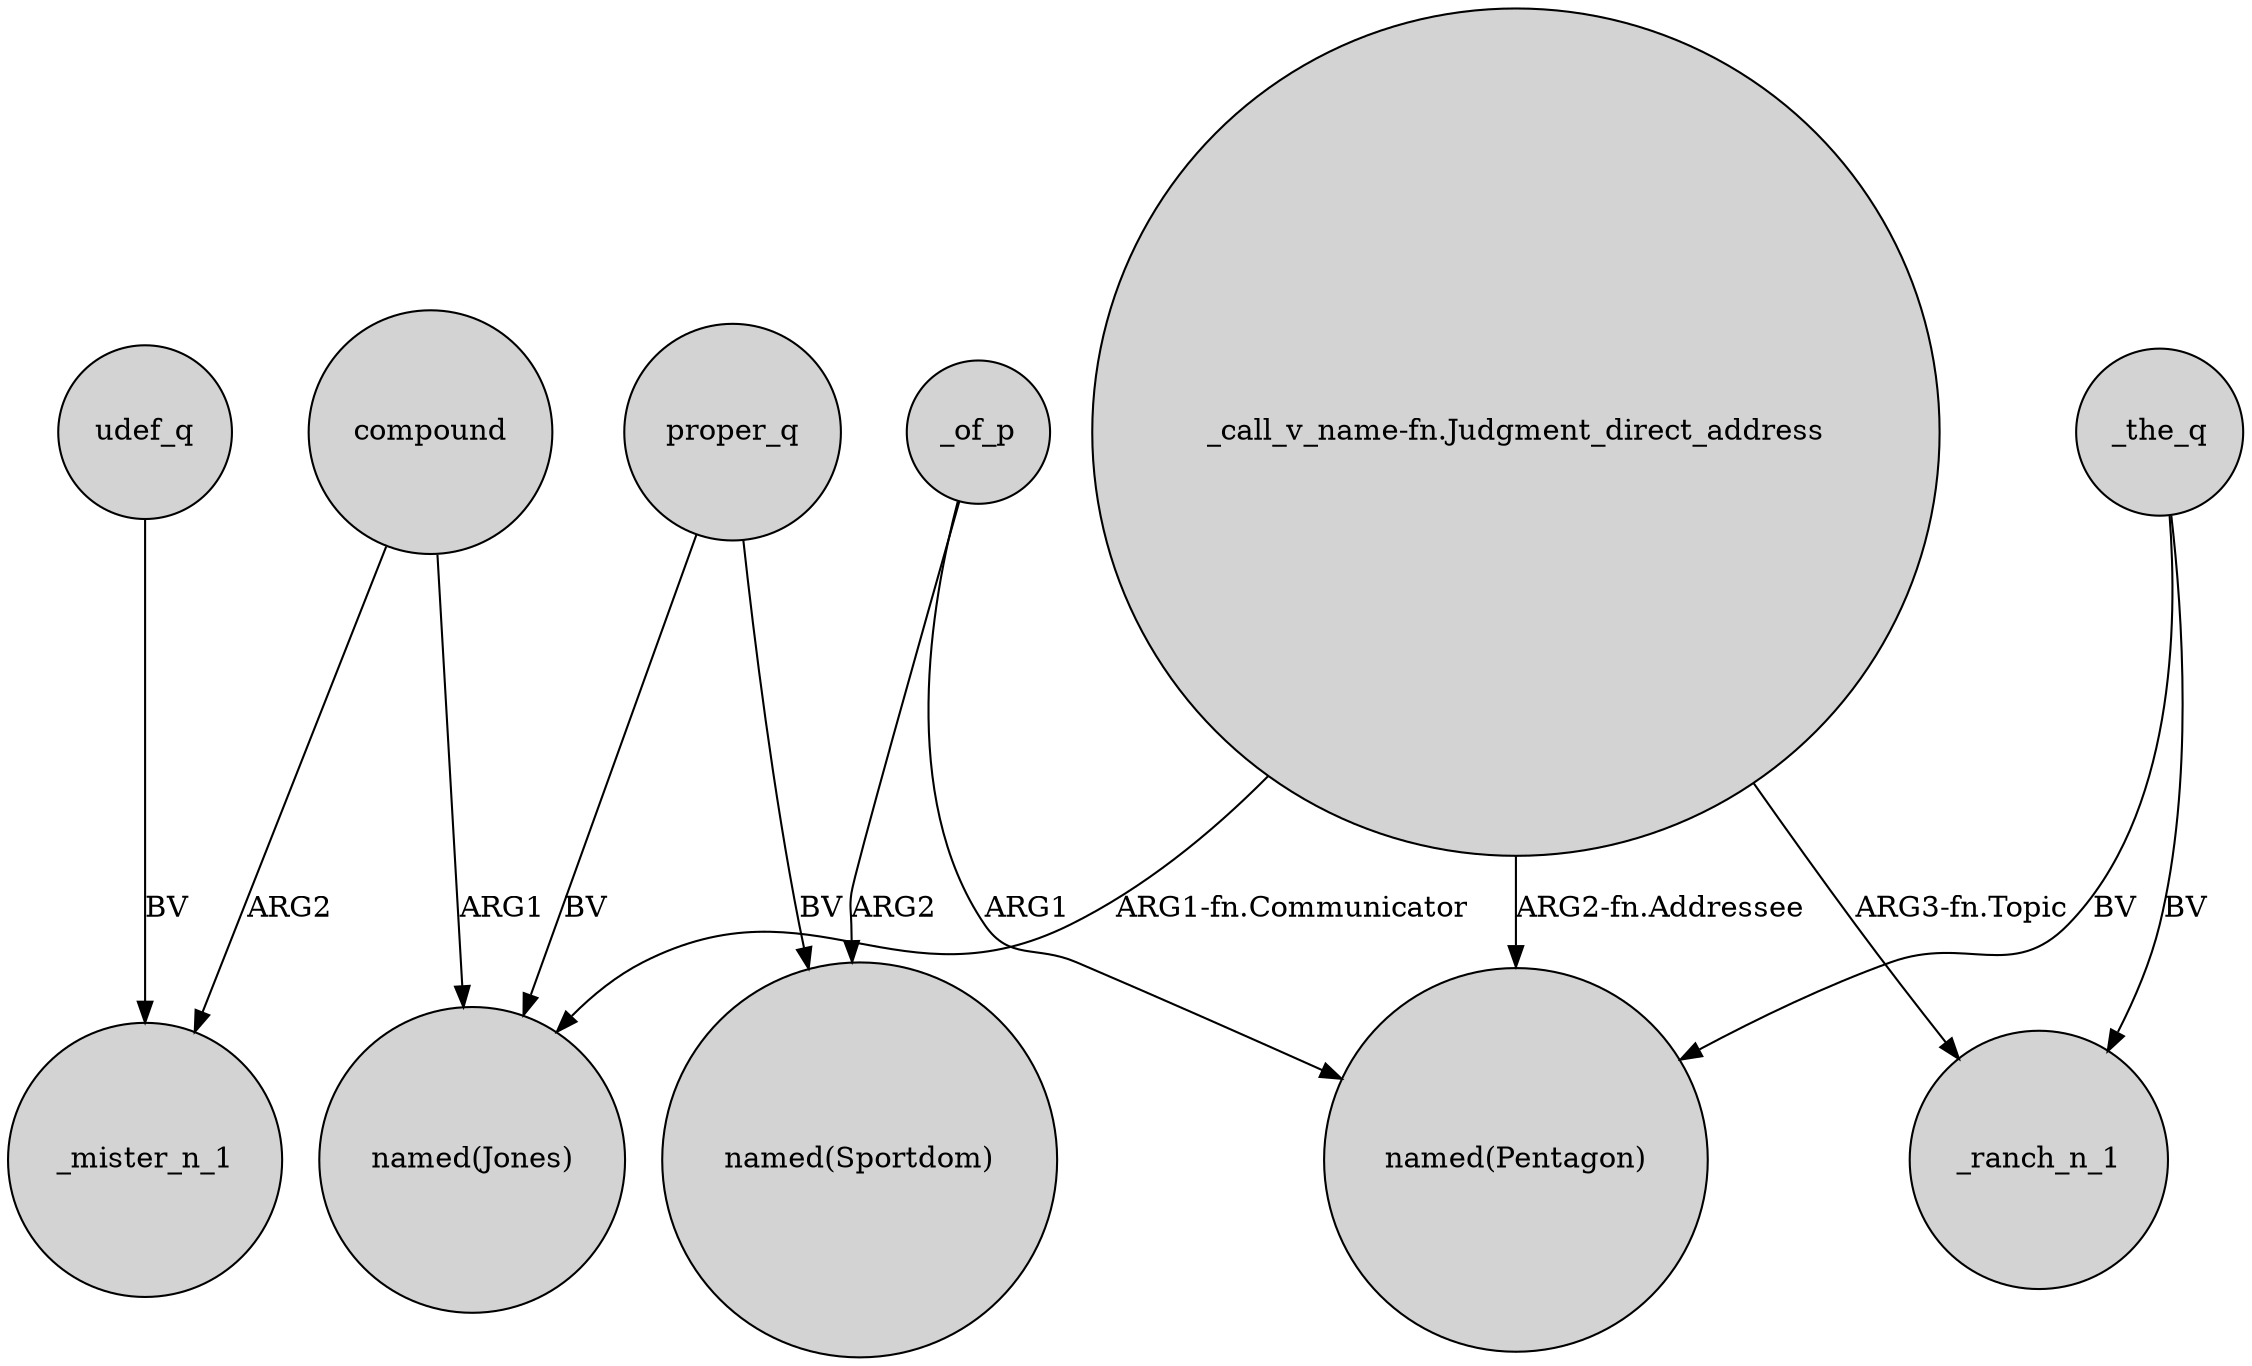 digraph {
	node [shape=circle style=filled]
	_of_p -> "named(Sportdom)" [label=ARG2]
	compound -> _mister_n_1 [label=ARG2]
	_the_q -> _ranch_n_1 [label=BV]
	udef_q -> _mister_n_1 [label=BV]
	compound -> "named(Jones)" [label=ARG1]
	"_call_v_name-fn.Judgment_direct_address" -> _ranch_n_1 [label="ARG3-fn.Topic"]
	proper_q -> "named(Jones)" [label=BV]
	proper_q -> "named(Sportdom)" [label=BV]
	"_call_v_name-fn.Judgment_direct_address" -> "named(Pentagon)" [label="ARG2-fn.Addressee"]
	"_call_v_name-fn.Judgment_direct_address" -> "named(Jones)" [label="ARG1-fn.Communicator"]
	_of_p -> "named(Pentagon)" [label=ARG1]
	_the_q -> "named(Pentagon)" [label=BV]
}
